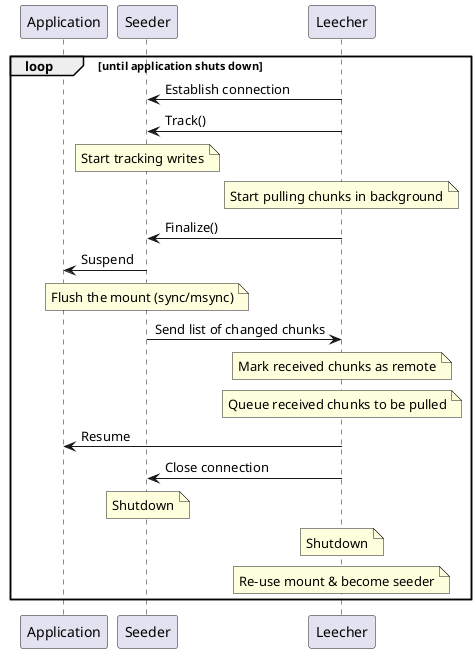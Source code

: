 @startuml
participant "Application" as App
participant "Seeder" as S
participant "Leecher" as L

loop until application shuts down
    L -> S : Establish connection
    L -> S : Track()
    note over S: Start tracking writes
    note over L: Start pulling chunks in background

    L -> S : Finalize()
    S -> App : Suspend
    note over S : Flush the mount (sync/msync)
    S -> L : Send list of changed chunks

    note over L: Mark received chunks as remote
    note over L: Queue received chunks to be pulled
    L -> App : Resume

    L -> S: Close connection
    note over S: Shutdown
    note over L: Shutdown

    note over L: Re-use mount & become seeder
end
@enduml